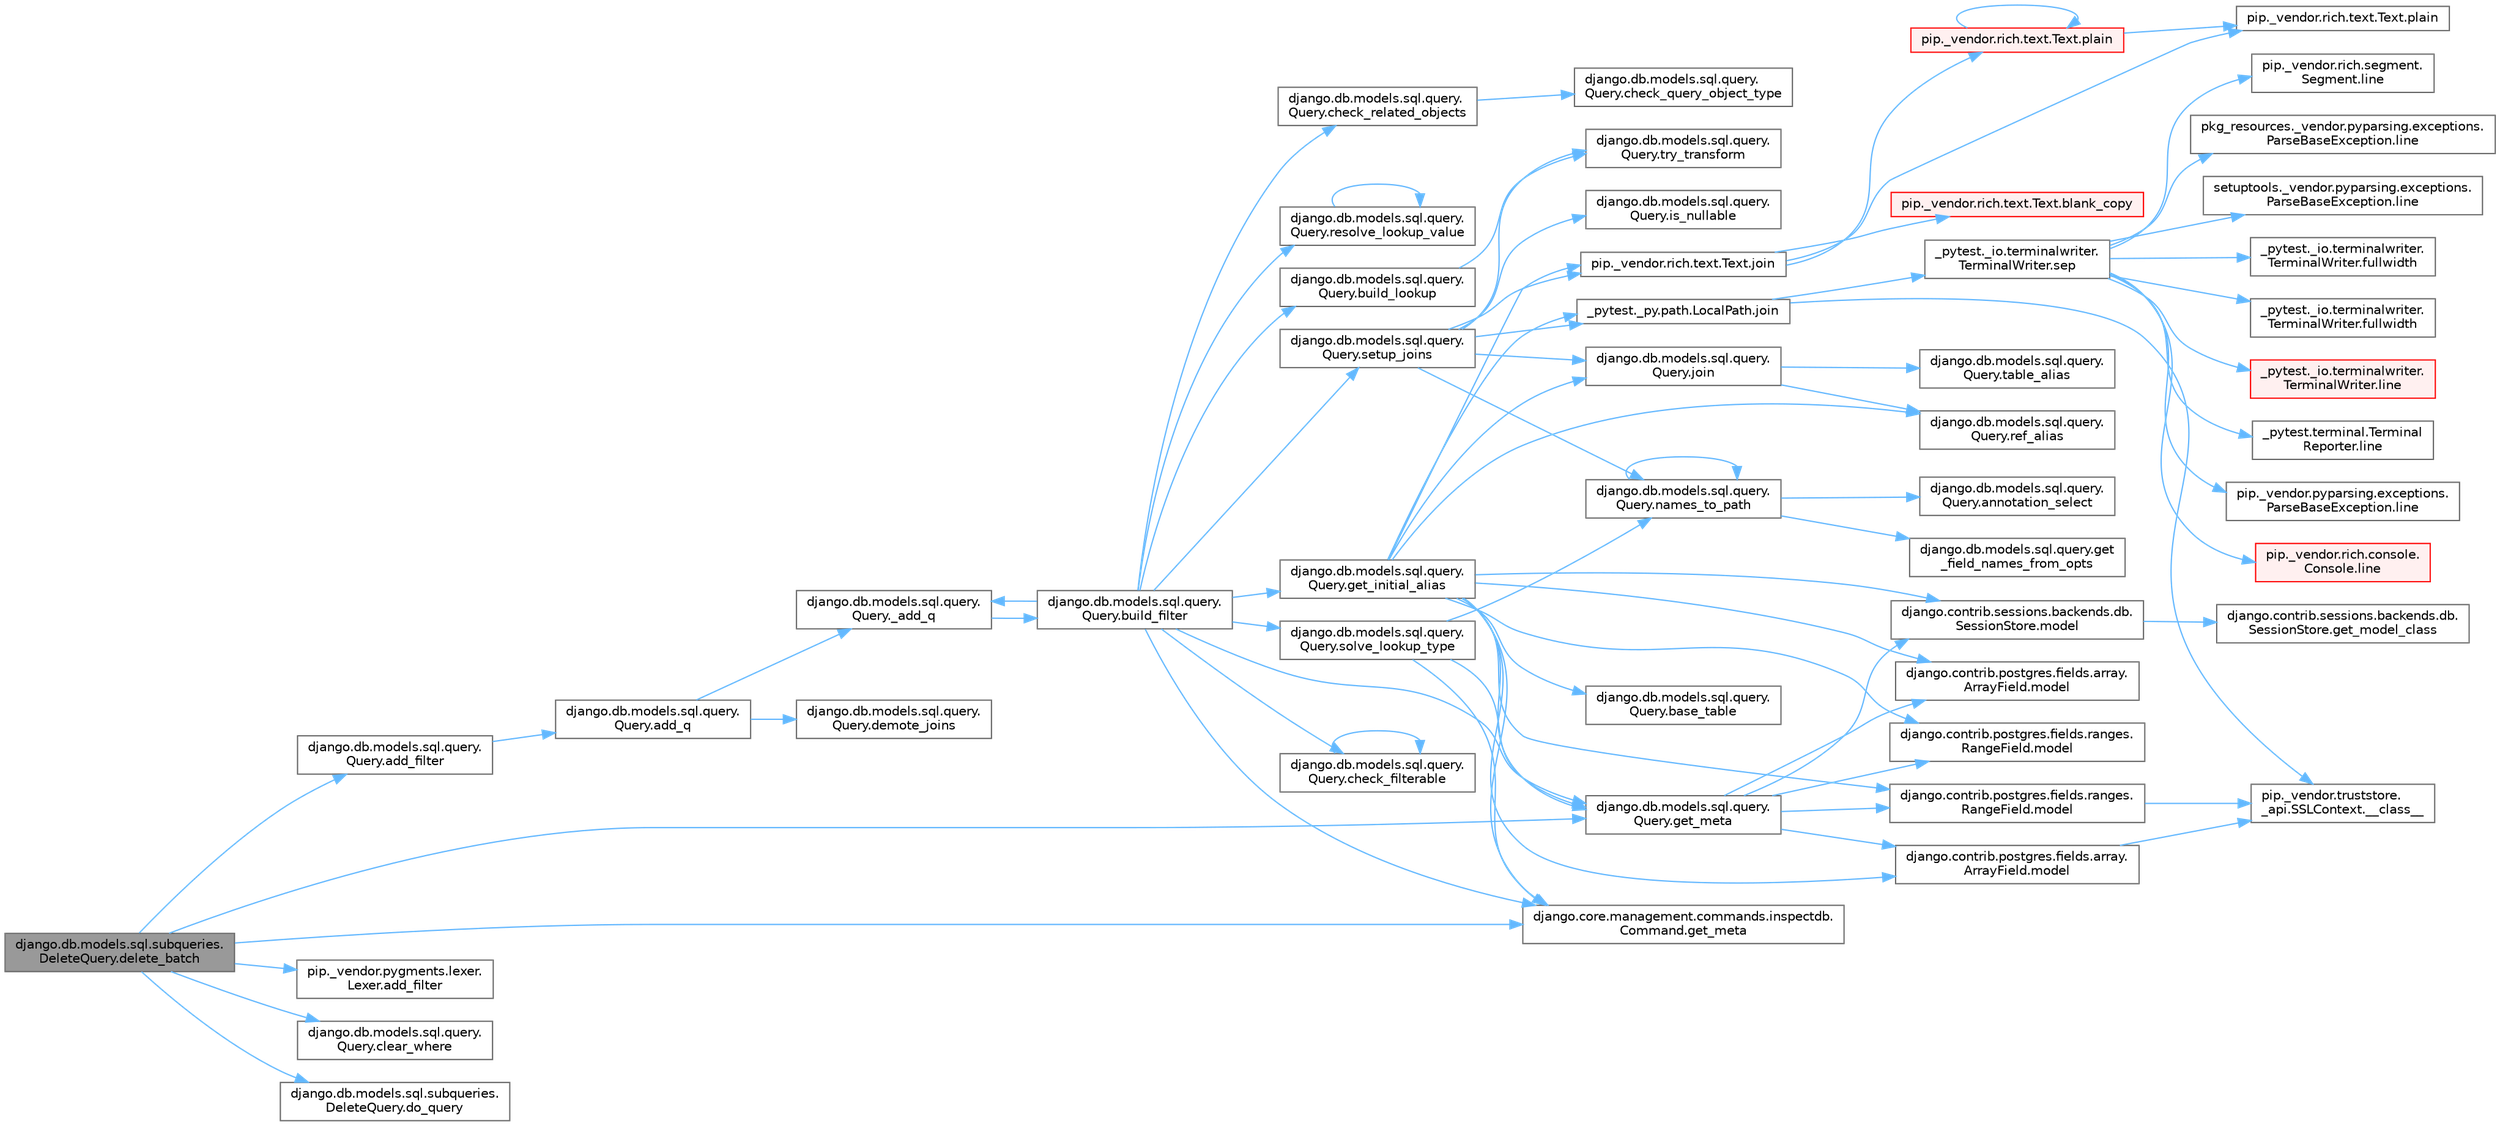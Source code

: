 digraph "django.db.models.sql.subqueries.DeleteQuery.delete_batch"
{
 // LATEX_PDF_SIZE
  bgcolor="transparent";
  edge [fontname=Helvetica,fontsize=10,labelfontname=Helvetica,labelfontsize=10];
  node [fontname=Helvetica,fontsize=10,shape=box,height=0.2,width=0.4];
  rankdir="LR";
  Node1 [id="Node000001",label="django.db.models.sql.subqueries.\lDeleteQuery.delete_batch",height=0.2,width=0.4,color="gray40", fillcolor="grey60", style="filled", fontcolor="black",tooltip=" "];
  Node1 -> Node2 [id="edge1_Node000001_Node000002",color="steelblue1",style="solid",tooltip=" "];
  Node2 [id="Node000002",label="django.db.models.sql.query.\lQuery.add_filter",height=0.2,width=0.4,color="grey40", fillcolor="white", style="filled",URL="$classdjango_1_1db_1_1models_1_1sql_1_1query_1_1_query.html#a6cf5b85a93ad91f593a800a05cfe44a8",tooltip=" "];
  Node2 -> Node3 [id="edge2_Node000002_Node000003",color="steelblue1",style="solid",tooltip=" "];
  Node3 [id="Node000003",label="django.db.models.sql.query.\lQuery.add_q",height=0.2,width=0.4,color="grey40", fillcolor="white", style="filled",URL="$classdjango_1_1db_1_1models_1_1sql_1_1query_1_1_query.html#a9f2dddd1286ef7cf8474710013e6f9d1",tooltip=" "];
  Node3 -> Node4 [id="edge3_Node000003_Node000004",color="steelblue1",style="solid",tooltip=" "];
  Node4 [id="Node000004",label="django.db.models.sql.query.\lQuery._add_q",height=0.2,width=0.4,color="grey40", fillcolor="white", style="filled",URL="$classdjango_1_1db_1_1models_1_1sql_1_1query_1_1_query.html#acba7359355d8a1af947713e9b7c495cd",tooltip=" "];
  Node4 -> Node5 [id="edge4_Node000004_Node000005",color="steelblue1",style="solid",tooltip=" "];
  Node5 [id="Node000005",label="django.db.models.sql.query.\lQuery.build_filter",height=0.2,width=0.4,color="grey40", fillcolor="white", style="filled",URL="$classdjango_1_1db_1_1models_1_1sql_1_1query_1_1_query.html#a410421a0cb9cd386f5ea3fa1ee5093b8",tooltip=" "];
  Node5 -> Node4 [id="edge5_Node000005_Node000004",color="steelblue1",style="solid",tooltip=" "];
  Node5 -> Node6 [id="edge6_Node000005_Node000006",color="steelblue1",style="solid",tooltip=" "];
  Node6 [id="Node000006",label="django.db.models.sql.query.\lQuery.build_lookup",height=0.2,width=0.4,color="grey40", fillcolor="white", style="filled",URL="$classdjango_1_1db_1_1models_1_1sql_1_1query_1_1_query.html#a6f0053066d06c4acb70e5a9e38b5e574",tooltip=" "];
  Node6 -> Node7 [id="edge7_Node000006_Node000007",color="steelblue1",style="solid",tooltip=" "];
  Node7 [id="Node000007",label="django.db.models.sql.query.\lQuery.try_transform",height=0.2,width=0.4,color="grey40", fillcolor="white", style="filled",URL="$classdjango_1_1db_1_1models_1_1sql_1_1query_1_1_query.html#a48309b38fbbed2e2ce133b1845ffe790",tooltip=" "];
  Node5 -> Node8 [id="edge8_Node000005_Node000008",color="steelblue1",style="solid",tooltip=" "];
  Node8 [id="Node000008",label="django.db.models.sql.query.\lQuery.check_filterable",height=0.2,width=0.4,color="grey40", fillcolor="white", style="filled",URL="$classdjango_1_1db_1_1models_1_1sql_1_1query_1_1_query.html#ab86586438d12b2713c8aacfd15a129f9",tooltip=" "];
  Node8 -> Node8 [id="edge9_Node000008_Node000008",color="steelblue1",style="solid",tooltip=" "];
  Node5 -> Node9 [id="edge10_Node000005_Node000009",color="steelblue1",style="solid",tooltip=" "];
  Node9 [id="Node000009",label="django.db.models.sql.query.\lQuery.check_related_objects",height=0.2,width=0.4,color="grey40", fillcolor="white", style="filled",URL="$classdjango_1_1db_1_1models_1_1sql_1_1query_1_1_query.html#a379af3abe4be45ed094044a65142c6c3",tooltip=" "];
  Node9 -> Node10 [id="edge11_Node000009_Node000010",color="steelblue1",style="solid",tooltip=" "];
  Node10 [id="Node000010",label="django.db.models.sql.query.\lQuery.check_query_object_type",height=0.2,width=0.4,color="grey40", fillcolor="white", style="filled",URL="$classdjango_1_1db_1_1models_1_1sql_1_1query_1_1_query.html#aaaf897d7dddc9297c1a5f1fe75a95f82",tooltip=" "];
  Node5 -> Node11 [id="edge12_Node000005_Node000011",color="steelblue1",style="solid",tooltip=" "];
  Node11 [id="Node000011",label="django.db.models.sql.query.\lQuery.get_initial_alias",height=0.2,width=0.4,color="grey40", fillcolor="white", style="filled",URL="$classdjango_1_1db_1_1models_1_1sql_1_1query_1_1_query.html#aab4910cbe4b7d2f2252bdc9ba5401a45",tooltip=" "];
  Node11 -> Node12 [id="edge13_Node000011_Node000012",color="steelblue1",style="solid",tooltip=" "];
  Node12 [id="Node000012",label="django.db.models.sql.query.\lQuery.base_table",height=0.2,width=0.4,color="grey40", fillcolor="white", style="filled",URL="$classdjango_1_1db_1_1models_1_1sql_1_1query_1_1_query.html#acc65dcaee5da0f6f1b77226a173eb032",tooltip=" "];
  Node11 -> Node13 [id="edge14_Node000011_Node000013",color="steelblue1",style="solid",tooltip=" "];
  Node13 [id="Node000013",label="django.core.management.commands.inspectdb.\lCommand.get_meta",height=0.2,width=0.4,color="grey40", fillcolor="white", style="filled",URL="$classdjango_1_1core_1_1management_1_1commands_1_1inspectdb_1_1_command.html#af9c319ec8be7ce3af93bb482ea4f81f0",tooltip=" "];
  Node11 -> Node14 [id="edge15_Node000011_Node000014",color="steelblue1",style="solid",tooltip=" "];
  Node14 [id="Node000014",label="django.db.models.sql.query.\lQuery.get_meta",height=0.2,width=0.4,color="grey40", fillcolor="white", style="filled",URL="$classdjango_1_1db_1_1models_1_1sql_1_1query_1_1_query.html#ab168d2cabe8308f77df7258d292d4975",tooltip=" "];
  Node14 -> Node15 [id="edge16_Node000014_Node000015",color="steelblue1",style="solid",tooltip=" "];
  Node15 [id="Node000015",label="django.contrib.postgres.fields.array.\lArrayField.model",height=0.2,width=0.4,color="grey40", fillcolor="white", style="filled",URL="$classdjango_1_1contrib_1_1postgres_1_1fields_1_1array_1_1_array_field.html#a4402eef4c4784e00671c9f229481f4c1",tooltip=" "];
  Node15 -> Node16 [id="edge17_Node000015_Node000016",color="steelblue1",style="solid",tooltip=" "];
  Node16 [id="Node000016",label="pip._vendor.truststore.\l_api.SSLContext.__class__",height=0.2,width=0.4,color="grey40", fillcolor="white", style="filled",URL="$classpip_1_1__vendor_1_1truststore_1_1__api_1_1_s_s_l_context.html#a530861514f31eabaa3f513557d6e66de",tooltip=" "];
  Node14 -> Node17 [id="edge18_Node000014_Node000017",color="steelblue1",style="solid",tooltip=" "];
  Node17 [id="Node000017",label="django.contrib.postgres.fields.array.\lArrayField.model",height=0.2,width=0.4,color="grey40", fillcolor="white", style="filled",URL="$classdjango_1_1contrib_1_1postgres_1_1fields_1_1array_1_1_array_field.html#a50a2796de85f960ca282b56ef2d9446c",tooltip=" "];
  Node14 -> Node18 [id="edge19_Node000014_Node000018",color="steelblue1",style="solid",tooltip=" "];
  Node18 [id="Node000018",label="django.contrib.postgres.fields.ranges.\lRangeField.model",height=0.2,width=0.4,color="grey40", fillcolor="white", style="filled",URL="$classdjango_1_1contrib_1_1postgres_1_1fields_1_1ranges_1_1_range_field.html#aa38c2bbd1bad0c8f9b0315ee468867a2",tooltip=" "];
  Node18 -> Node16 [id="edge20_Node000018_Node000016",color="steelblue1",style="solid",tooltip=" "];
  Node14 -> Node19 [id="edge21_Node000014_Node000019",color="steelblue1",style="solid",tooltip=" "];
  Node19 [id="Node000019",label="django.contrib.postgres.fields.ranges.\lRangeField.model",height=0.2,width=0.4,color="grey40", fillcolor="white", style="filled",URL="$classdjango_1_1contrib_1_1postgres_1_1fields_1_1ranges_1_1_range_field.html#a91b36827f010affd1ff89569cf40d1af",tooltip=" "];
  Node14 -> Node20 [id="edge22_Node000014_Node000020",color="steelblue1",style="solid",tooltip=" "];
  Node20 [id="Node000020",label="django.contrib.sessions.backends.db.\lSessionStore.model",height=0.2,width=0.4,color="grey40", fillcolor="white", style="filled",URL="$classdjango_1_1contrib_1_1sessions_1_1backends_1_1db_1_1_session_store.html#af52cfb4371af389c8bd4a6780274c403",tooltip=" "];
  Node20 -> Node21 [id="edge23_Node000020_Node000021",color="steelblue1",style="solid",tooltip=" "];
  Node21 [id="Node000021",label="django.contrib.sessions.backends.db.\lSessionStore.get_model_class",height=0.2,width=0.4,color="grey40", fillcolor="white", style="filled",URL="$classdjango_1_1contrib_1_1sessions_1_1backends_1_1db_1_1_session_store.html#a5e2d862e271e8f9173021bcaa61305ad",tooltip=" "];
  Node11 -> Node22 [id="edge24_Node000011_Node000022",color="steelblue1",style="solid",tooltip=" "];
  Node22 [id="Node000022",label="_pytest._py.path.LocalPath.join",height=0.2,width=0.4,color="grey40", fillcolor="white", style="filled",URL="$class__pytest_1_1__py_1_1path_1_1_local_path.html#a6be3338a27ff92bdb40fa2d895a8e88b",tooltip=" "];
  Node22 -> Node16 [id="edge25_Node000022_Node000016",color="steelblue1",style="solid",tooltip=" "];
  Node22 -> Node23 [id="edge26_Node000022_Node000023",color="steelblue1",style="solid",tooltip=" "];
  Node23 [id="Node000023",label="_pytest._io.terminalwriter.\lTerminalWriter.sep",height=0.2,width=0.4,color="grey40", fillcolor="white", style="filled",URL="$class__pytest_1_1__io_1_1terminalwriter_1_1_terminal_writer.html#a9825789953e583960848896c7c201fb8",tooltip=" "];
  Node23 -> Node24 [id="edge27_Node000023_Node000024",color="steelblue1",style="solid",tooltip=" "];
  Node24 [id="Node000024",label="_pytest._io.terminalwriter.\lTerminalWriter.fullwidth",height=0.2,width=0.4,color="grey40", fillcolor="white", style="filled",URL="$class__pytest_1_1__io_1_1terminalwriter_1_1_terminal_writer.html#ae50311a0eabdbd82576186c911df75e1",tooltip=" "];
  Node23 -> Node25 [id="edge28_Node000023_Node000025",color="steelblue1",style="solid",tooltip=" "];
  Node25 [id="Node000025",label="_pytest._io.terminalwriter.\lTerminalWriter.fullwidth",height=0.2,width=0.4,color="grey40", fillcolor="white", style="filled",URL="$class__pytest_1_1__io_1_1terminalwriter_1_1_terminal_writer.html#af76e8737ba6755dc0b6ac47f6737fac9",tooltip=" "];
  Node23 -> Node26 [id="edge29_Node000023_Node000026",color="steelblue1",style="solid",tooltip=" "];
  Node26 [id="Node000026",label="_pytest._io.terminalwriter.\lTerminalWriter.line",height=0.2,width=0.4,color="red", fillcolor="#FFF0F0", style="filled",URL="$class__pytest_1_1__io_1_1terminalwriter_1_1_terminal_writer.html#a70c206b6c71b946771673c95d93d5d5a",tooltip=" "];
  Node23 -> Node327 [id="edge30_Node000023_Node000327",color="steelblue1",style="solid",tooltip=" "];
  Node327 [id="Node000327",label="_pytest.terminal.Terminal\lReporter.line",height=0.2,width=0.4,color="grey40", fillcolor="white", style="filled",URL="$class__pytest_1_1terminal_1_1_terminal_reporter.html#a93c0c8ead6fc609ded513a82b16b30d6",tooltip=" "];
  Node23 -> Node328 [id="edge31_Node000023_Node000328",color="steelblue1",style="solid",tooltip=" "];
  Node328 [id="Node000328",label="pip._vendor.pyparsing.exceptions.\lParseBaseException.line",height=0.2,width=0.4,color="grey40", fillcolor="white", style="filled",URL="$classpip_1_1__vendor_1_1pyparsing_1_1exceptions_1_1_parse_base_exception.html#aa2329017443b8e4ac6f0415a61e18938",tooltip=" "];
  Node23 -> Node329 [id="edge32_Node000023_Node000329",color="steelblue1",style="solid",tooltip=" "];
  Node329 [id="Node000329",label="pip._vendor.rich.console.\lConsole.line",height=0.2,width=0.4,color="red", fillcolor="#FFF0F0", style="filled",URL="$classpip_1_1__vendor_1_1rich_1_1console_1_1_console.html#a41d951735692dcacd03f429df410629c",tooltip=" "];
  Node23 -> Node4442 [id="edge33_Node000023_Node004442",color="steelblue1",style="solid",tooltip=" "];
  Node4442 [id="Node004442",label="pip._vendor.rich.segment.\lSegment.line",height=0.2,width=0.4,color="grey40", fillcolor="white", style="filled",URL="$classpip_1_1__vendor_1_1rich_1_1segment_1_1_segment.html#a1d04079b7b56d7149c9f695a7005053c",tooltip=" "];
  Node23 -> Node4443 [id="edge34_Node000023_Node004443",color="steelblue1",style="solid",tooltip=" "];
  Node4443 [id="Node004443",label="pkg_resources._vendor.pyparsing.exceptions.\lParseBaseException.line",height=0.2,width=0.4,color="grey40", fillcolor="white", style="filled",URL="$classpkg__resources_1_1__vendor_1_1pyparsing_1_1exceptions_1_1_parse_base_exception.html#a0008de93649d601aee59f9355b7db231",tooltip=" "];
  Node23 -> Node4444 [id="edge35_Node000023_Node004444",color="steelblue1",style="solid",tooltip=" "];
  Node4444 [id="Node004444",label="setuptools._vendor.pyparsing.exceptions.\lParseBaseException.line",height=0.2,width=0.4,color="grey40", fillcolor="white", style="filled",URL="$classsetuptools_1_1__vendor_1_1pyparsing_1_1exceptions_1_1_parse_base_exception.html#ac4e957463d1b83df668df7d619160a90",tooltip=" "];
  Node11 -> Node1736 [id="edge36_Node000011_Node001736",color="steelblue1",style="solid",tooltip=" "];
  Node1736 [id="Node001736",label="django.db.models.sql.query.\lQuery.join",height=0.2,width=0.4,color="grey40", fillcolor="white", style="filled",URL="$classdjango_1_1db_1_1models_1_1sql_1_1query_1_1_query.html#ad1e4ff04f904de18473d47f5473572fd",tooltip=" "];
  Node1736 -> Node1737 [id="edge37_Node001736_Node001737",color="steelblue1",style="solid",tooltip=" "];
  Node1737 [id="Node001737",label="django.db.models.sql.query.\lQuery.ref_alias",height=0.2,width=0.4,color="grey40", fillcolor="white", style="filled",URL="$classdjango_1_1db_1_1models_1_1sql_1_1query_1_1_query.html#a6a122efab39c4bca47c0f05bd27a66ed",tooltip=" "];
  Node1736 -> Node1738 [id="edge38_Node001736_Node001738",color="steelblue1",style="solid",tooltip=" "];
  Node1738 [id="Node001738",label="django.db.models.sql.query.\lQuery.table_alias",height=0.2,width=0.4,color="grey40", fillcolor="white", style="filled",URL="$classdjango_1_1db_1_1models_1_1sql_1_1query_1_1_query.html#a3b5b6ac99dbe8f5ac604f7802e4f6a21",tooltip=" "];
  Node11 -> Node1739 [id="edge39_Node000011_Node001739",color="steelblue1",style="solid",tooltip=" "];
  Node1739 [id="Node001739",label="pip._vendor.rich.text.Text.join",height=0.2,width=0.4,color="grey40", fillcolor="white", style="filled",URL="$classpip_1_1__vendor_1_1rich_1_1text_1_1_text.html#a13db0a07a8a0fc184cf4f86e6f8981c7",tooltip=" "];
  Node1739 -> Node1740 [id="edge40_Node001739_Node001740",color="steelblue1",style="solid",tooltip=" "];
  Node1740 [id="Node001740",label="pip._vendor.rich.text.Text.blank_copy",height=0.2,width=0.4,color="red", fillcolor="#FFF0F0", style="filled",URL="$classpip_1_1__vendor_1_1rich_1_1text_1_1_text.html#acba05c0772c231850c04049123a1fd8a",tooltip=" "];
  Node1739 -> Node408 [id="edge41_Node001739_Node000408",color="steelblue1",style="solid",tooltip=" "];
  Node408 [id="Node000408",label="pip._vendor.rich.text.Text.plain",height=0.2,width=0.4,color="grey40", fillcolor="white", style="filled",URL="$classpip_1_1__vendor_1_1rich_1_1text_1_1_text.html#ad410f80c68f0b9e33ebf60eac0be54b9",tooltip=" "];
  Node1739 -> Node409 [id="edge42_Node001739_Node000409",color="steelblue1",style="solid",tooltip=" "];
  Node409 [id="Node000409",label="pip._vendor.rich.text.Text.plain",height=0.2,width=0.4,color="red", fillcolor="#FFF0F0", style="filled",URL="$classpip_1_1__vendor_1_1rich_1_1text_1_1_text.html#aa2d6327e4b4b125185de0e1e98d89d07",tooltip=" "];
  Node409 -> Node408 [id="edge43_Node000409_Node000408",color="steelblue1",style="solid",tooltip=" "];
  Node409 -> Node409 [id="edge44_Node000409_Node000409",color="steelblue1",style="solid",tooltip=" "];
  Node11 -> Node15 [id="edge45_Node000011_Node000015",color="steelblue1",style="solid",tooltip=" "];
  Node11 -> Node17 [id="edge46_Node000011_Node000017",color="steelblue1",style="solid",tooltip=" "];
  Node11 -> Node18 [id="edge47_Node000011_Node000018",color="steelblue1",style="solid",tooltip=" "];
  Node11 -> Node19 [id="edge48_Node000011_Node000019",color="steelblue1",style="solid",tooltip=" "];
  Node11 -> Node20 [id="edge49_Node000011_Node000020",color="steelblue1",style="solid",tooltip=" "];
  Node11 -> Node1737 [id="edge50_Node000011_Node001737",color="steelblue1",style="solid",tooltip=" "];
  Node5 -> Node13 [id="edge51_Node000005_Node000013",color="steelblue1",style="solid",tooltip=" "];
  Node5 -> Node14 [id="edge52_Node000005_Node000014",color="steelblue1",style="solid",tooltip=" "];
  Node5 -> Node4534 [id="edge53_Node000005_Node004534",color="steelblue1",style="solid",tooltip=" "];
  Node4534 [id="Node004534",label="django.db.models.sql.query.\lQuery.resolve_lookup_value",height=0.2,width=0.4,color="grey40", fillcolor="white", style="filled",URL="$classdjango_1_1db_1_1models_1_1sql_1_1query_1_1_query.html#a610b72d888f2079fbc9203c2520e4b04",tooltip=" "];
  Node4534 -> Node4534 [id="edge54_Node004534_Node004534",color="steelblue1",style="solid",tooltip=" "];
  Node5 -> Node1734 [id="edge55_Node000005_Node001734",color="steelblue1",style="solid",tooltip=" "];
  Node1734 [id="Node001734",label="django.db.models.sql.query.\lQuery.setup_joins",height=0.2,width=0.4,color="grey40", fillcolor="white", style="filled",URL="$classdjango_1_1db_1_1models_1_1sql_1_1query_1_1_query.html#a086e5083d9aa4b96e72ee6897e8906cd",tooltip=" "];
  Node1734 -> Node1735 [id="edge56_Node001734_Node001735",color="steelblue1",style="solid",tooltip=" "];
  Node1735 [id="Node001735",label="django.db.models.sql.query.\lQuery.is_nullable",height=0.2,width=0.4,color="grey40", fillcolor="white", style="filled",URL="$classdjango_1_1db_1_1models_1_1sql_1_1query_1_1_query.html#ac5731d585a0104037b777be1dec643a9",tooltip=" "];
  Node1734 -> Node22 [id="edge57_Node001734_Node000022",color="steelblue1",style="solid",tooltip=" "];
  Node1734 -> Node1736 [id="edge58_Node001734_Node001736",color="steelblue1",style="solid",tooltip=" "];
  Node1734 -> Node1739 [id="edge59_Node001734_Node001739",color="steelblue1",style="solid",tooltip=" "];
  Node1734 -> Node1742 [id="edge60_Node001734_Node001742",color="steelblue1",style="solid",tooltip=" "];
  Node1742 [id="Node001742",label="django.db.models.sql.query.\lQuery.names_to_path",height=0.2,width=0.4,color="grey40", fillcolor="white", style="filled",URL="$classdjango_1_1db_1_1models_1_1sql_1_1query_1_1_query.html#afa73c0cc51b0c88c2db37eb945bc2a82",tooltip=" "];
  Node1742 -> Node1728 [id="edge61_Node001742_Node001728",color="steelblue1",style="solid",tooltip=" "];
  Node1728 [id="Node001728",label="django.db.models.sql.query.\lQuery.annotation_select",height=0.2,width=0.4,color="grey40", fillcolor="white", style="filled",URL="$classdjango_1_1db_1_1models_1_1sql_1_1query_1_1_query.html#ad1aa29c1a1fec0a4c8e3e9de2c482498",tooltip=" "];
  Node1742 -> Node1729 [id="edge62_Node001742_Node001729",color="steelblue1",style="solid",tooltip=" "];
  Node1729 [id="Node001729",label="django.db.models.sql.query.get\l_field_names_from_opts",height=0.2,width=0.4,color="grey40", fillcolor="white", style="filled",URL="$namespacedjango_1_1db_1_1models_1_1sql_1_1query.html#a00eeefd3d320d9c1902b8338e134dc42",tooltip=" "];
  Node1742 -> Node1742 [id="edge63_Node001742_Node001742",color="steelblue1",style="solid",tooltip=" "];
  Node1734 -> Node7 [id="edge64_Node001734_Node000007",color="steelblue1",style="solid",tooltip=" "];
  Node5 -> Node4535 [id="edge65_Node000005_Node004535",color="steelblue1",style="solid",tooltip=" "];
  Node4535 [id="Node004535",label="django.db.models.sql.query.\lQuery.solve_lookup_type",height=0.2,width=0.4,color="grey40", fillcolor="white", style="filled",URL="$classdjango_1_1db_1_1models_1_1sql_1_1query_1_1_query.html#af317f6834aed7f19e05679df3fa4f2ea",tooltip=" "];
  Node4535 -> Node13 [id="edge66_Node004535_Node000013",color="steelblue1",style="solid",tooltip=" "];
  Node4535 -> Node14 [id="edge67_Node004535_Node000014",color="steelblue1",style="solid",tooltip=" "];
  Node4535 -> Node1742 [id="edge68_Node004535_Node001742",color="steelblue1",style="solid",tooltip=" "];
  Node3 -> Node4536 [id="edge69_Node000003_Node004536",color="steelblue1",style="solid",tooltip=" "];
  Node4536 [id="Node004536",label="django.db.models.sql.query.\lQuery.demote_joins",height=0.2,width=0.4,color="grey40", fillcolor="white", style="filled",URL="$classdjango_1_1db_1_1models_1_1sql_1_1query_1_1_query.html#ac22e8f56034d4ab92ff7b038bb0e64ab",tooltip=" "];
  Node1 -> Node4537 [id="edge70_Node000001_Node004537",color="steelblue1",style="solid",tooltip=" "];
  Node4537 [id="Node004537",label="pip._vendor.pygments.lexer.\lLexer.add_filter",height=0.2,width=0.4,color="grey40", fillcolor="white", style="filled",URL="$classpip_1_1__vendor_1_1pygments_1_1lexer_1_1_lexer.html#a0a11cddccff6f8b227de11a5b510ed45",tooltip=" "];
  Node1 -> Node4538 [id="edge71_Node000001_Node004538",color="steelblue1",style="solid",tooltip=" "];
  Node4538 [id="Node004538",label="django.db.models.sql.query.\lQuery.clear_where",height=0.2,width=0.4,color="grey40", fillcolor="white", style="filled",URL="$classdjango_1_1db_1_1models_1_1sql_1_1query_1_1_query.html#a7ffdda5e1bad263a425d230bbe7b734d",tooltip=" "];
  Node1 -> Node4539 [id="edge72_Node000001_Node004539",color="steelblue1",style="solid",tooltip=" "];
  Node4539 [id="Node004539",label="django.db.models.sql.subqueries.\lDeleteQuery.do_query",height=0.2,width=0.4,color="grey40", fillcolor="white", style="filled",URL="$classdjango_1_1db_1_1models_1_1sql_1_1subqueries_1_1_delete_query.html#af4739a1af211f78f9653a43b9b999f46",tooltip=" "];
  Node1 -> Node13 [id="edge73_Node000001_Node000013",color="steelblue1",style="solid",tooltip=" "];
  Node1 -> Node14 [id="edge74_Node000001_Node000014",color="steelblue1",style="solid",tooltip=" "];
}
